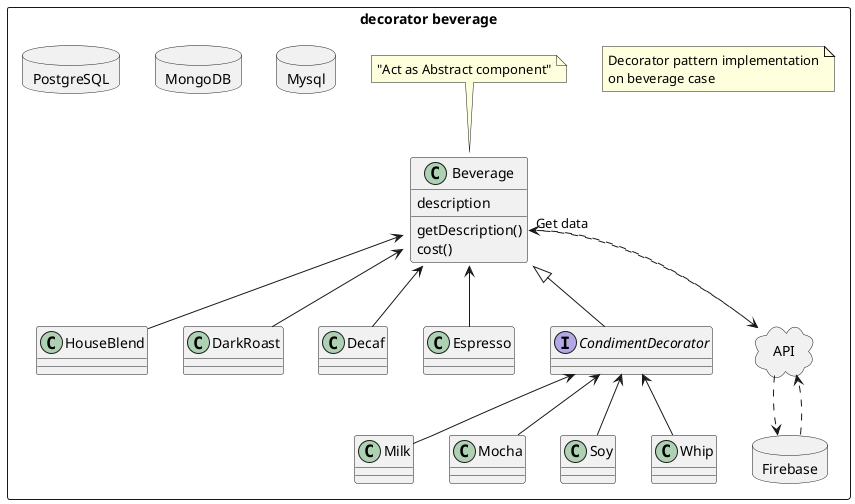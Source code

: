 @startuml
rectangle "decorator beverage" {

class Beverage {
	description
	getDescription()
	cost()
}

class HouseBlend
class DarkRoast
class Decaf
class Espresso

interface CondimentDecorator
class Milk
class Mocha
class Soy
class Whip
	
package Mysql <<Database>> {
		
}

package MongoDB <<Database>> {
		
}

package PostgreSQL <<Database>> {
		
}

package MongoDB <<Database>> {
		
}

package Firebase <<Database>> {
		
}

package API <<Cloud>> {
		
}

Beverage::getDescription "Get data" ..> API
API ..> Firebase
Firebase ..> API
API ..> Beverage::getDescription

CondimentDecorator <-- Milk
CondimentDecorator <-- Mocha
CondimentDecorator <-- Soy
CondimentDecorator <-- Whip

Beverage <|-- CondimentDecorator

Beverage <-- HouseBlend
Beverage <-- DarkRoast
Beverage <-- Espresso
Beverage <-- Decaf

note as N1
Decorator pattern implementation
on beverage case
end note

note top of Beverage : "Act as Abstract component"
}
@enduml
